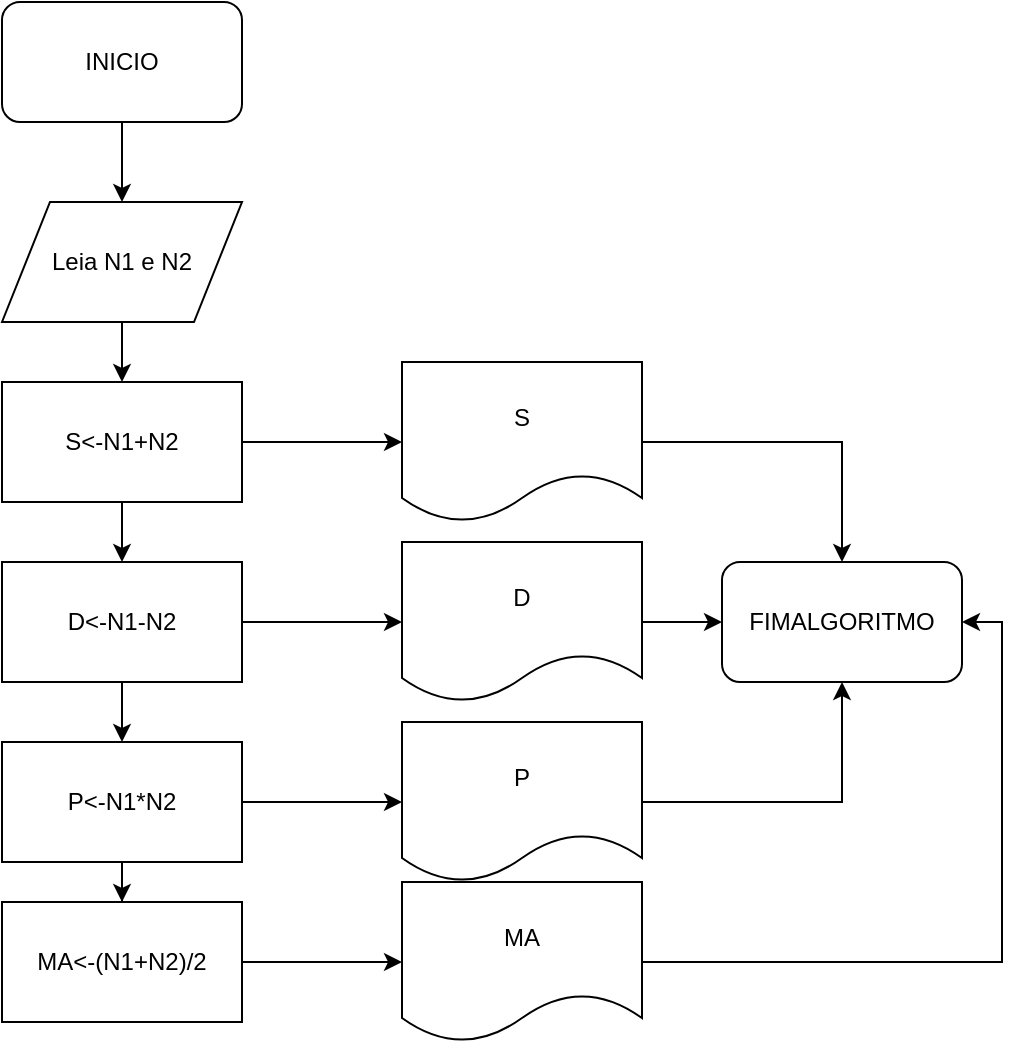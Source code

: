 <mxfile version="12.7.9" type="device"><diagram id="vIeDgMjXH1xBB-YmkEAX" name="Página-1"><mxGraphModel dx="868" dy="534" grid="1" gridSize="10" guides="1" tooltips="1" connect="1" arrows="1" fold="1" page="1" pageScale="1" pageWidth="827" pageHeight="1169" math="0" shadow="0"><root><mxCell id="0"/><mxCell id="1" parent="0"/><mxCell id="7H5k4WUdqbl5GJlwfts_-3" value="" style="edgeStyle=orthogonalEdgeStyle;rounded=0;orthogonalLoop=1;jettySize=auto;html=1;" edge="1" parent="1" source="7H5k4WUdqbl5GJlwfts_-1" target="7H5k4WUdqbl5GJlwfts_-2"><mxGeometry relative="1" as="geometry"/></mxCell><mxCell id="7H5k4WUdqbl5GJlwfts_-1" value="INICIO" style="rounded=1;whiteSpace=wrap;html=1;" vertex="1" parent="1"><mxGeometry x="320" y="20" width="120" height="60" as="geometry"/></mxCell><mxCell id="7H5k4WUdqbl5GJlwfts_-5" value="" style="edgeStyle=orthogonalEdgeStyle;rounded=0;orthogonalLoop=1;jettySize=auto;html=1;" edge="1" parent="1" source="7H5k4WUdqbl5GJlwfts_-2" target="7H5k4WUdqbl5GJlwfts_-4"><mxGeometry relative="1" as="geometry"/></mxCell><mxCell id="7H5k4WUdqbl5GJlwfts_-2" value="Leia N1 e N2" style="shape=parallelogram;perimeter=parallelogramPerimeter;whiteSpace=wrap;html=1;" vertex="1" parent="1"><mxGeometry x="320" y="120" width="120" height="60" as="geometry"/></mxCell><mxCell id="7H5k4WUdqbl5GJlwfts_-7" value="" style="edgeStyle=orthogonalEdgeStyle;rounded=0;orthogonalLoop=1;jettySize=auto;html=1;" edge="1" parent="1" source="7H5k4WUdqbl5GJlwfts_-4" target="7H5k4WUdqbl5GJlwfts_-6"><mxGeometry relative="1" as="geometry"/></mxCell><mxCell id="7H5k4WUdqbl5GJlwfts_-14" value="" style="edgeStyle=orthogonalEdgeStyle;rounded=0;orthogonalLoop=1;jettySize=auto;html=1;" edge="1" parent="1" source="7H5k4WUdqbl5GJlwfts_-4"><mxGeometry relative="1" as="geometry"><mxPoint x="520" y="240" as="targetPoint"/></mxGeometry></mxCell><mxCell id="7H5k4WUdqbl5GJlwfts_-4" value="S&amp;lt;-N1+N2" style="rounded=0;whiteSpace=wrap;html=1;" vertex="1" parent="1"><mxGeometry x="320" y="210" width="120" height="60" as="geometry"/></mxCell><mxCell id="7H5k4WUdqbl5GJlwfts_-9" value="" style="edgeStyle=orthogonalEdgeStyle;rounded=0;orthogonalLoop=1;jettySize=auto;html=1;" edge="1" parent="1" source="7H5k4WUdqbl5GJlwfts_-6" target="7H5k4WUdqbl5GJlwfts_-8"><mxGeometry relative="1" as="geometry"/></mxCell><mxCell id="7H5k4WUdqbl5GJlwfts_-16" value="" style="edgeStyle=orthogonalEdgeStyle;rounded=0;orthogonalLoop=1;jettySize=auto;html=1;" edge="1" parent="1" source="7H5k4WUdqbl5GJlwfts_-6" target="7H5k4WUdqbl5GJlwfts_-15"><mxGeometry relative="1" as="geometry"/></mxCell><mxCell id="7H5k4WUdqbl5GJlwfts_-6" value="D&amp;lt;-N1-N2" style="rounded=0;whiteSpace=wrap;html=1;" vertex="1" parent="1"><mxGeometry x="320" y="300" width="120" height="60" as="geometry"/></mxCell><mxCell id="7H5k4WUdqbl5GJlwfts_-11" value="" style="edgeStyle=orthogonalEdgeStyle;rounded=0;orthogonalLoop=1;jettySize=auto;html=1;" edge="1" parent="1" source="7H5k4WUdqbl5GJlwfts_-8" target="7H5k4WUdqbl5GJlwfts_-10"><mxGeometry relative="1" as="geometry"/></mxCell><mxCell id="7H5k4WUdqbl5GJlwfts_-18" value="" style="edgeStyle=orthogonalEdgeStyle;rounded=0;orthogonalLoop=1;jettySize=auto;html=1;" edge="1" parent="1" source="7H5k4WUdqbl5GJlwfts_-8" target="7H5k4WUdqbl5GJlwfts_-17"><mxGeometry relative="1" as="geometry"/></mxCell><mxCell id="7H5k4WUdqbl5GJlwfts_-8" value="P&amp;lt;-N1*N2" style="rounded=0;whiteSpace=wrap;html=1;" vertex="1" parent="1"><mxGeometry x="320" y="390" width="120" height="60" as="geometry"/></mxCell><mxCell id="7H5k4WUdqbl5GJlwfts_-20" value="" style="edgeStyle=orthogonalEdgeStyle;rounded=0;orthogonalLoop=1;jettySize=auto;html=1;" edge="1" parent="1" source="7H5k4WUdqbl5GJlwfts_-10" target="7H5k4WUdqbl5GJlwfts_-19"><mxGeometry relative="1" as="geometry"/></mxCell><mxCell id="7H5k4WUdqbl5GJlwfts_-10" value="MA&amp;lt;-(N1+N2)/2" style="rounded=0;whiteSpace=wrap;html=1;" vertex="1" parent="1"><mxGeometry x="320" y="470" width="120" height="60" as="geometry"/></mxCell><mxCell id="7H5k4WUdqbl5GJlwfts_-23" value="" style="edgeStyle=orthogonalEdgeStyle;rounded=0;orthogonalLoop=1;jettySize=auto;html=1;entryX=0.5;entryY=0;entryDx=0;entryDy=0;" edge="1" parent="1" source="7H5k4WUdqbl5GJlwfts_-12" target="7H5k4WUdqbl5GJlwfts_-21"><mxGeometry relative="1" as="geometry"><mxPoint x="720" y="240" as="targetPoint"/></mxGeometry></mxCell><mxCell id="7H5k4WUdqbl5GJlwfts_-12" value="S" style="shape=document;whiteSpace=wrap;html=1;boundedLbl=1;" vertex="1" parent="1"><mxGeometry x="520" y="200" width="120" height="80" as="geometry"/></mxCell><mxCell id="7H5k4WUdqbl5GJlwfts_-26" value="" style="edgeStyle=orthogonalEdgeStyle;rounded=0;orthogonalLoop=1;jettySize=auto;html=1;" edge="1" parent="1" source="7H5k4WUdqbl5GJlwfts_-15" target="7H5k4WUdqbl5GJlwfts_-21"><mxGeometry relative="1" as="geometry"/></mxCell><mxCell id="7H5k4WUdqbl5GJlwfts_-15" value="D" style="shape=document;whiteSpace=wrap;html=1;boundedLbl=1;" vertex="1" parent="1"><mxGeometry x="520" y="290" width="120" height="80" as="geometry"/></mxCell><mxCell id="7H5k4WUdqbl5GJlwfts_-28" value="" style="edgeStyle=orthogonalEdgeStyle;rounded=0;orthogonalLoop=1;jettySize=auto;html=1;entryX=0.5;entryY=1;entryDx=0;entryDy=0;" edge="1" parent="1" source="7H5k4WUdqbl5GJlwfts_-17" target="7H5k4WUdqbl5GJlwfts_-21"><mxGeometry relative="1" as="geometry"><mxPoint x="720" y="420" as="targetPoint"/></mxGeometry></mxCell><mxCell id="7H5k4WUdqbl5GJlwfts_-17" value="P" style="shape=document;whiteSpace=wrap;html=1;boundedLbl=1;" vertex="1" parent="1"><mxGeometry x="520" y="380" width="120" height="80" as="geometry"/></mxCell><mxCell id="7H5k4WUdqbl5GJlwfts_-30" value="" style="edgeStyle=orthogonalEdgeStyle;rounded=0;orthogonalLoop=1;jettySize=auto;html=1;entryX=1;entryY=0.5;entryDx=0;entryDy=0;" edge="1" parent="1" source="7H5k4WUdqbl5GJlwfts_-19" target="7H5k4WUdqbl5GJlwfts_-21"><mxGeometry relative="1" as="geometry"><mxPoint x="720" y="500" as="targetPoint"/></mxGeometry></mxCell><mxCell id="7H5k4WUdqbl5GJlwfts_-19" value="MA" style="shape=document;whiteSpace=wrap;html=1;boundedLbl=1;" vertex="1" parent="1"><mxGeometry x="520" y="460" width="120" height="80" as="geometry"/></mxCell><mxCell id="7H5k4WUdqbl5GJlwfts_-21" value="FIMALGORITMO" style="rounded=1;whiteSpace=wrap;html=1;" vertex="1" parent="1"><mxGeometry x="680" y="300" width="120" height="60" as="geometry"/></mxCell></root></mxGraphModel></diagram></mxfile>